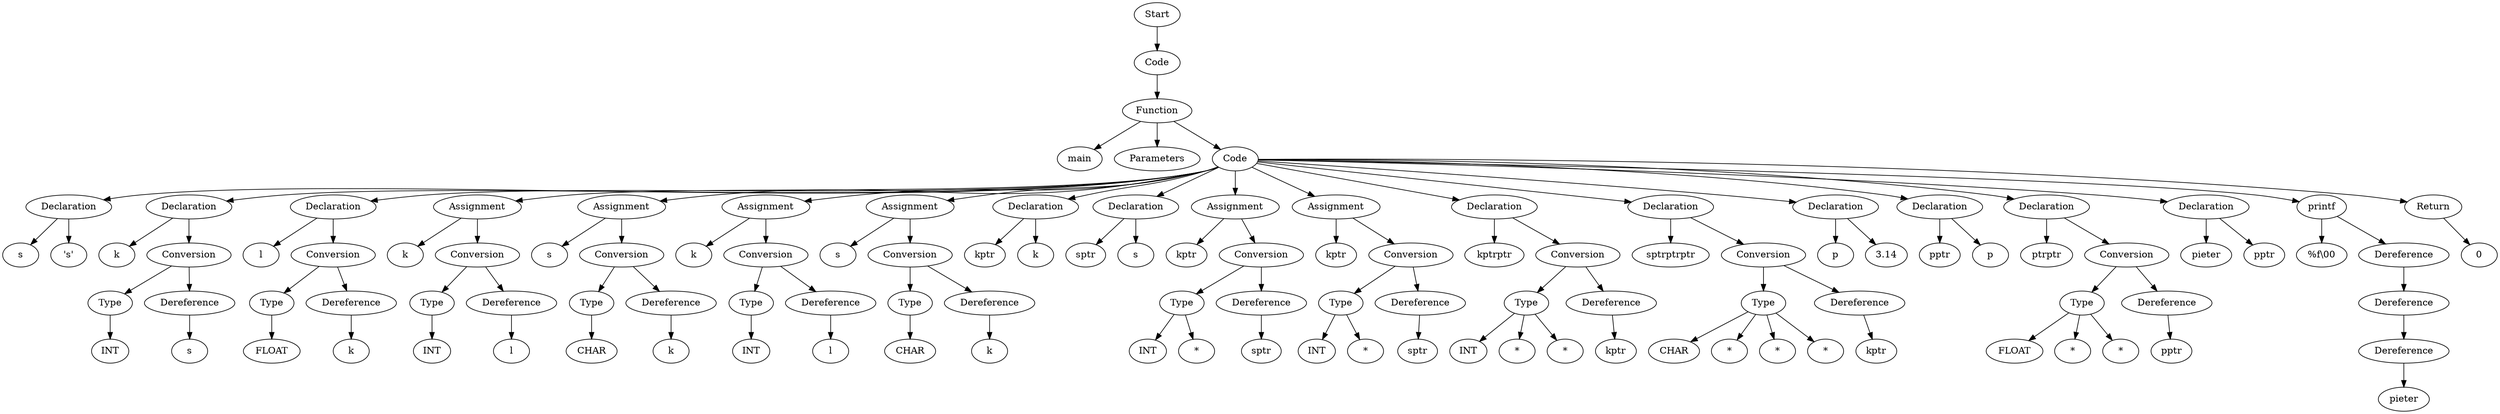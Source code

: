 digraph AST {
  "128546703533888" [label="Start"];
  "128546703533888" -> "128546703443184";
  "128546703443184" [label="Code"];
  "128546703443184" -> "128546703808672";
  "128546703808672" [label="Function"];
  "128546703808672" -> "128546703805408";
  "128546703808672" -> "128546703805120";
  "128546703808672" -> "128546703818704";
  "128546703805408" [label="main"];
  "128546703805120" [label="Parameters"];
  "128546703818704" [label="Code"];
  "128546703818704" -> "128546703818416";
  "128546703818704" -> "128546703807280";
  "128546703818704" -> "128546703818608";
  "128546703818704" -> "128546703809344";
  "128546703818704" -> "128546703811024";
  "128546703818704" -> "128546703811360";
  "128546703818704" -> "128546703811504";
  "128546703818704" -> "128546703857440";
  "128546703818704" -> "128546703857776";
  "128546703818704" -> "128546703856384";
  "128546703818704" -> "128546703857008";
  "128546703818704" -> "128546703859504";
  "128546703818704" -> "128546703859120";
  "128546703818704" -> "128546703860560";
  "128546703818704" -> "128546703861136";
  "128546703818704" -> "128546703861568";
  "128546703818704" -> "128546703862720";
  "128546703818704" -> "128546703863296";
  "128546703818704" -> "128546703863872";
  "128546703818416" [label="Declaration"];
  "128546703818416" -> "128546703816592";
  "128546703818416" -> "128546703816400";
  "128546703816592" [label="s"];
  "128546703816400" [label="'s'"];
  "128546703807280" [label="Declaration"];
  "128546703807280" -> "128546703806944";
  "128546703807280" -> "128546703812992";
  "128546703806944" [label="k"];
  "128546703812992" [label="Conversion"];
  "128546703812992" -> "128546703809968";
  "128546703812992" -> "128546703818272";
  "128546703809968" [label="Type"];
  "128546703809968" -> "128546703804736";
  "128546703804736" [label="INT"];
  "128546703818272" [label="Dereference"];
  "128546703818272" -> "128546703815008";
  "128546703815008" [label="s"];
  "128546703818608" [label="Declaration"];
  "128546703818608" -> "128546703808384";
  "128546703818608" -> "128546703806848";
  "128546703808384" [label="l"];
  "128546703806848" [label="Conversion"];
  "128546703806848" -> "128546703816928";
  "128546703806848" -> "128546703809248";
  "128546703816928" [label="Type"];
  "128546703816928" -> "128546703816736";
  "128546703816736" [label="FLOAT"];
  "128546703809248" [label="Dereference"];
  "128546703809248" -> "128546703813424";
  "128546703813424" [label="k"];
  "128546703809344" [label="Assignment"];
  "128546703809344" -> "128546703815488";
  "128546703809344" -> "128546703815296";
  "128546703815488" [label="k"];
  "128546703815296" [label="Conversion"];
  "128546703815296" -> "128546703807664";
  "128546703815296" -> "128546703810976";
  "128546703807664" [label="Type"];
  "128546703807664" -> "128546703811216";
  "128546703811216" [label="INT"];
  "128546703810976" [label="Dereference"];
  "128546703810976" -> "128546703803008";
  "128546703803008" [label="l"];
  "128546703811024" [label="Assignment"];
  "128546703811024" -> "128546703805024";
  "128546703811024" -> "128546703802960";
  "128546703805024" [label="s"];
  "128546703802960" [label="Conversion"];
  "128546703802960" -> "128546703807040";
  "128546703802960" -> "128546703811600";
  "128546703807040" [label="Type"];
  "128546703807040" -> "128546703809440";
  "128546703809440" [label="CHAR"];
  "128546703811600" [label="Dereference"];
  "128546703811600" -> "128546703807856";
  "128546703807856" [label="k"];
  "128546703811360" [label="Assignment"];
  "128546703811360" -> "128546703803344";
  "128546703811360" -> "128546703810880";
  "128546703803344" [label="k"];
  "128546703810880" [label="Conversion"];
  "128546703810880" -> "128546703807712";
  "128546703810880" -> "128546703811888";
  "128546703807712" [label="Type"];
  "128546703807712" -> "128546703802528";
  "128546703802528" [label="INT"];
  "128546703811888" [label="Dereference"];
  "128546703811888" -> "128546703810208";
  "128546703810208" [label="l"];
  "128546703811504" [label="Assignment"];
  "128546703811504" -> "128546703803488";
  "128546703811504" -> "128546703817168";
  "128546703803488" [label="s"];
  "128546703817168" [label="Conversion"];
  "128546703817168" -> "128546703813760";
  "128546703817168" -> "128546703857584";
  "128546703813760" [label="Type"];
  "128546703813760" -> "128546703805312";
  "128546703805312" [label="CHAR"];
  "128546703857584" [label="Dereference"];
  "128546703857584" -> "128546703857296";
  "128546703857296" [label="k"];
  "128546703857440" [label="Declaration"];
  "128546703857440" -> "128546703855184";
  "128546703857440" -> "128546703854992";
  "128546703855184" [label="kptr"];
  "128546703854992" [label="k"];
  "128546703857776" [label="Declaration"];
  "128546703857776" -> "128546703857680";
  "128546703857776" -> "128546703858832";
  "128546703857680" [label="sptr"];
  "128546703858832" [label="s"];
  "128546703856384" [label="Assignment"];
  "128546703856384" -> "128546703854848";
  "128546703856384" -> "128546703852976";
  "128546703854848" [label="kptr"];
  "128546703852976" [label="Conversion"];
  "128546703852976" -> "128546703855376";
  "128546703852976" -> "128546703851632";
  "128546703855376" [label="Type"];
  "128546703855376" -> "128546703857968";
  "128546703855376" -> "128546703851776";
  "128546703857968" [label="INT"];
  "128546703851776" [label="*"];
  "128546703851632" [label="Dereference"];
  "128546703851632" -> "128546703856816";
  "128546703856816" [label="sptr"];
  "128546703857008" [label="Assignment"];
  "128546703857008" -> "128546703858928";
  "128546703857008" -> "128546703855808";
  "128546703858928" [label="kptr"];
  "128546703855808" [label="Conversion"];
  "128546703855808" -> "128546703855472";
  "128546703855808" -> "128546703853120";
  "128546703855472" [label="Type"];
  "128546703855472" -> "128546703853360";
  "128546703855472" -> "128546703853168";
  "128546703853360" [label="INT"];
  "128546703853168" [label="*"];
  "128546703853120" [label="Dereference"];
  "128546703853120" -> "128546703853744";
  "128546703853744" [label="sptr"];
  "128546703859504" [label="Declaration"];
  "128546703859504" -> "128546703858256";
  "128546703859504" -> "128546703859216";
  "128546703858256" [label="kptrptr"];
  "128546703859216" [label="Conversion"];
  "128546703859216" -> "128546703856000";
  "128546703859216" -> "128546703857104";
  "128546703856000" [label="Type"];
  "128546703856000" -> "128546703856240";
  "128546703856000" -> "128546703858160";
  "128546703856000" -> "128546703857248";
  "128546703856240" [label="INT"];
  "128546703858160" [label="*"];
  "128546703857248" [label="*"];
  "128546703857104" [label="Dereference"];
  "128546703857104" -> "128546703852208";
  "128546703852208" [label="kptr"];
  "128546703859120" [label="Declaration"];
  "128546703859120" -> "128546703856576";
  "128546703859120" -> "128546703859312";
  "128546703856576" [label="sptrptrptr"];
  "128546703859312" [label="Conversion"];
  "128546703859312" -> "128546703859792";
  "128546703859312" -> "128546703860512";
  "128546703859792" [label="Type"];
  "128546703859792" -> "128546703859984";
  "128546703859792" -> "128546703860128";
  "128546703859792" -> "128546703860272";
  "128546703859792" -> "128546703860416";
  "128546703859984" [label="CHAR"];
  "128546703860128" [label="*"];
  "128546703860272" [label="*"];
  "128546703860416" [label="*"];
  "128546703860512" [label="Dereference"];
  "128546703860512" -> "128546703860704";
  "128546703860704" [label="kptr"];
  "128546703860560" [label="Declaration"];
  "128546703860560" -> "128546703860896";
  "128546703860560" -> "128546703861040";
  "128546703860896" [label="p"];
  "128546703861040" [label="3.14"];
  "128546703861136" [label="Declaration"];
  "128546703861136" -> "128546703861328";
  "128546703861136" -> "128546703861472";
  "128546703861328" [label="pptr"];
  "128546703861472" [label="p"];
  "128546703861568" [label="Declaration"];
  "128546703861568" -> "128546703861760";
  "128546703861568" -> "128546703861904";
  "128546703861760" [label="ptrptr"];
  "128546703861904" [label="Conversion"];
  "128546703861904" -> "128546703862096";
  "128546703861904" -> "128546703862672";
  "128546703862096" [label="Type"];
  "128546703862096" -> "128546703862288";
  "128546703862096" -> "128546703862432";
  "128546703862096" -> "128546703862576";
  "128546703862288" [label="FLOAT"];
  "128546703862432" [label="*"];
  "128546703862576" [label="*"];
  "128546703862672" [label="Dereference"];
  "128546703862672" -> "128546703862864";
  "128546703862864" [label="pptr"];
  "128546703862720" [label="Declaration"];
  "128546703862720" -> "128546703863056";
  "128546703862720" -> "128546703863200";
  "128546703863056" [label="pieter"];
  "128546703863200" [label="pptr"];
  "128546703863296" [label="printf"];
  "128546703863296" -> "128546703863488";
  "128546703863296" -> "128546703863632";
  "128546703863488" [label="%f\\00"];
  "128546703863632" [label="Dereference"];
  "128546703863632" -> "128546703863824";
  "128546703863824" [label="Dereference"];
  "128546703863824" -> "128546703864016";
  "128546703864016" [label="Dereference"];
  "128546703864016" -> "128546703864208";
  "128546703864208" [label="pieter"];
  "128546703863872" [label="Return"];
  "128546703863872" -> "128546703864352";
  "128546703864352" [label="0"];
}
